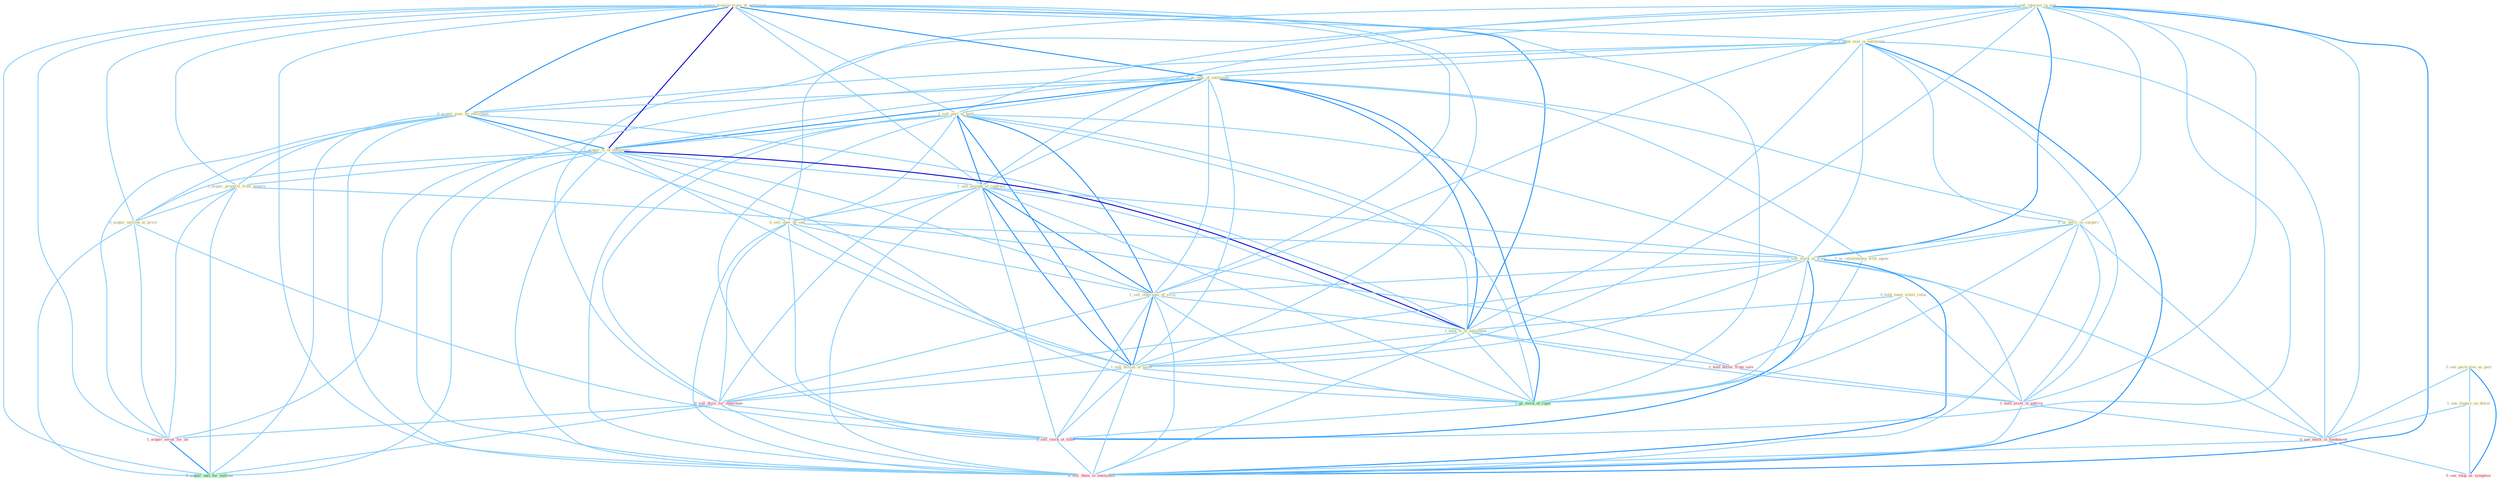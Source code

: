 Graph G{ 
    node
    [shape=polygon,style=filled,width=.5,height=.06,color="#BDFCC9",fixedsize=true,fontsize=4,
    fontcolor="#2f4f4f"];
    {node
    [color="#ffffe0", fontcolor="#8b7d6b"] "0_hold_meet_while_refus " "1_sell_interest_in_unit " "1_acquir_treasur-trove_of_entitynam " "1_seek_seat_in_entitynam " "1_us_logo_of_entitynam " "0_see_parti-give_as_part " "0_us_devic_in_surgeri " "0_acquir_year_by_entitynam " "1_sell_part_of_hold " "1_acquir_%_of_entitynam " "1_us_relationship_with_agenc " "1_sell_amount_of_contract " "0_acquir_properti_from_govern " "0_sell_oper_by_end " "1_sell_stock_in_trust " "1_sell_othernum_of_strip " "1_hold_%_of_entitynam " "1_see_impact_on_dollar " "0_acquir_million_at_price " "1_sell_billion_of_asset "}
{node [color="#fff0f5", fontcolor="#b22222"] "0_sell_divis_for_othernum " "1_acquir_secur_for_an " "1_hold_dollar_from_sale " "0_hold_asset_in_anticip " "0_sell_stock_at_time " "0_see_anyth_in_fundament " "0_see_shop_as_symptom " "0_sell_them_in_entitynam "}
edge [color="#B0E2FF"];

	"0_hold_meet_while_refus " -- "1_hold_%_of_entitynam " [w="1", color="#87cefa" ];
	"0_hold_meet_while_refus " -- "1_hold_dollar_from_sale " [w="1", color="#87cefa" ];
	"0_hold_meet_while_refus " -- "0_hold_asset_in_anticip " [w="1", color="#87cefa" ];
	"1_sell_interest_in_unit " -- "1_seek_seat_in_entitynam " [w="1", color="#87cefa" ];
	"1_sell_interest_in_unit " -- "0_us_devic_in_surgeri " [w="1", color="#87cefa" ];
	"1_sell_interest_in_unit " -- "1_sell_part_of_hold " [w="1", color="#87cefa" ];
	"1_sell_interest_in_unit " -- "1_sell_amount_of_contract " [w="1", color="#87cefa" ];
	"1_sell_interest_in_unit " -- "0_sell_oper_by_end " [w="1", color="#87cefa" ];
	"1_sell_interest_in_unit " -- "1_sell_stock_in_trust " [w="2", color="#1e90ff" , len=0.8];
	"1_sell_interest_in_unit " -- "1_sell_othernum_of_strip " [w="1", color="#87cefa" ];
	"1_sell_interest_in_unit " -- "1_sell_billion_of_asset " [w="1", color="#87cefa" ];
	"1_sell_interest_in_unit " -- "0_sell_divis_for_othernum " [w="1", color="#87cefa" ];
	"1_sell_interest_in_unit " -- "0_hold_asset_in_anticip " [w="1", color="#87cefa" ];
	"1_sell_interest_in_unit " -- "0_sell_stock_at_time " [w="1", color="#87cefa" ];
	"1_sell_interest_in_unit " -- "0_see_anyth_in_fundament " [w="1", color="#87cefa" ];
	"1_sell_interest_in_unit " -- "0_sell_them_in_entitynam " [w="2", color="#1e90ff" , len=0.8];
	"1_acquir_treasur-trove_of_entitynam " -- "1_seek_seat_in_entitynam " [w="1", color="#87cefa" ];
	"1_acquir_treasur-trove_of_entitynam " -- "1_us_logo_of_entitynam " [w="2", color="#1e90ff" , len=0.8];
	"1_acquir_treasur-trove_of_entitynam " -- "0_acquir_year_by_entitynam " [w="2", color="#1e90ff" , len=0.8];
	"1_acquir_treasur-trove_of_entitynam " -- "1_sell_part_of_hold " [w="1", color="#87cefa" ];
	"1_acquir_treasur-trove_of_entitynam " -- "1_acquir_%_of_entitynam " [w="3", color="#0000cd" , len=0.6];
	"1_acquir_treasur-trove_of_entitynam " -- "1_sell_amount_of_contract " [w="1", color="#87cefa" ];
	"1_acquir_treasur-trove_of_entitynam " -- "0_acquir_properti_from_govern " [w="1", color="#87cefa" ];
	"1_acquir_treasur-trove_of_entitynam " -- "1_sell_othernum_of_strip " [w="1", color="#87cefa" ];
	"1_acquir_treasur-trove_of_entitynam " -- "1_hold_%_of_entitynam " [w="2", color="#1e90ff" , len=0.8];
	"1_acquir_treasur-trove_of_entitynam " -- "0_acquir_million_at_price " [w="1", color="#87cefa" ];
	"1_acquir_treasur-trove_of_entitynam " -- "1_sell_billion_of_asset " [w="1", color="#87cefa" ];
	"1_acquir_treasur-trove_of_entitynam " -- "1_acquir_secur_for_an " [w="1", color="#87cefa" ];
	"1_acquir_treasur-trove_of_entitynam " -- "1_us_stock_of_capit " [w="1", color="#87cefa" ];
	"1_acquir_treasur-trove_of_entitynam " -- "0_acquir_unit_for_million " [w="1", color="#87cefa" ];
	"1_acquir_treasur-trove_of_entitynam " -- "0_sell_them_in_entitynam " [w="1", color="#87cefa" ];
	"1_seek_seat_in_entitynam " -- "1_us_logo_of_entitynam " [w="1", color="#87cefa" ];
	"1_seek_seat_in_entitynam " -- "0_us_devic_in_surgeri " [w="1", color="#87cefa" ];
	"1_seek_seat_in_entitynam " -- "0_acquir_year_by_entitynam " [w="1", color="#87cefa" ];
	"1_seek_seat_in_entitynam " -- "1_acquir_%_of_entitynam " [w="1", color="#87cefa" ];
	"1_seek_seat_in_entitynam " -- "1_sell_stock_in_trust " [w="1", color="#87cefa" ];
	"1_seek_seat_in_entitynam " -- "1_hold_%_of_entitynam " [w="1", color="#87cefa" ];
	"1_seek_seat_in_entitynam " -- "0_hold_asset_in_anticip " [w="1", color="#87cefa" ];
	"1_seek_seat_in_entitynam " -- "0_see_anyth_in_fundament " [w="1", color="#87cefa" ];
	"1_seek_seat_in_entitynam " -- "0_sell_them_in_entitynam " [w="2", color="#1e90ff" , len=0.8];
	"1_us_logo_of_entitynam " -- "0_us_devic_in_surgeri " [w="1", color="#87cefa" ];
	"1_us_logo_of_entitynam " -- "0_acquir_year_by_entitynam " [w="1", color="#87cefa" ];
	"1_us_logo_of_entitynam " -- "1_sell_part_of_hold " [w="1", color="#87cefa" ];
	"1_us_logo_of_entitynam " -- "1_acquir_%_of_entitynam " [w="2", color="#1e90ff" , len=0.8];
	"1_us_logo_of_entitynam " -- "1_us_relationship_with_agenc " [w="1", color="#87cefa" ];
	"1_us_logo_of_entitynam " -- "1_sell_amount_of_contract " [w="1", color="#87cefa" ];
	"1_us_logo_of_entitynam " -- "1_sell_othernum_of_strip " [w="1", color="#87cefa" ];
	"1_us_logo_of_entitynam " -- "1_hold_%_of_entitynam " [w="2", color="#1e90ff" , len=0.8];
	"1_us_logo_of_entitynam " -- "1_sell_billion_of_asset " [w="1", color="#87cefa" ];
	"1_us_logo_of_entitynam " -- "1_us_stock_of_capit " [w="2", color="#1e90ff" , len=0.8];
	"1_us_logo_of_entitynam " -- "0_sell_them_in_entitynam " [w="1", color="#87cefa" ];
	"0_see_parti-give_as_part " -- "1_see_impact_on_dollar " [w="1", color="#87cefa" ];
	"0_see_parti-give_as_part " -- "0_see_anyth_in_fundament " [w="1", color="#87cefa" ];
	"0_see_parti-give_as_part " -- "0_see_shop_as_symptom " [w="2", color="#1e90ff" , len=0.8];
	"0_us_devic_in_surgeri " -- "1_us_relationship_with_agenc " [w="1", color="#87cefa" ];
	"0_us_devic_in_surgeri " -- "1_sell_stock_in_trust " [w="1", color="#87cefa" ];
	"0_us_devic_in_surgeri " -- "1_us_stock_of_capit " [w="1", color="#87cefa" ];
	"0_us_devic_in_surgeri " -- "0_hold_asset_in_anticip " [w="1", color="#87cefa" ];
	"0_us_devic_in_surgeri " -- "0_see_anyth_in_fundament " [w="1", color="#87cefa" ];
	"0_us_devic_in_surgeri " -- "0_sell_them_in_entitynam " [w="1", color="#87cefa" ];
	"0_acquir_year_by_entitynam " -- "1_acquir_%_of_entitynam " [w="2", color="#1e90ff" , len=0.8];
	"0_acquir_year_by_entitynam " -- "0_acquir_properti_from_govern " [w="1", color="#87cefa" ];
	"0_acquir_year_by_entitynam " -- "0_sell_oper_by_end " [w="1", color="#87cefa" ];
	"0_acquir_year_by_entitynam " -- "1_hold_%_of_entitynam " [w="1", color="#87cefa" ];
	"0_acquir_year_by_entitynam " -- "0_acquir_million_at_price " [w="1", color="#87cefa" ];
	"0_acquir_year_by_entitynam " -- "1_acquir_secur_for_an " [w="1", color="#87cefa" ];
	"0_acquir_year_by_entitynam " -- "0_acquir_unit_for_million " [w="1", color="#87cefa" ];
	"0_acquir_year_by_entitynam " -- "0_sell_them_in_entitynam " [w="1", color="#87cefa" ];
	"1_sell_part_of_hold " -- "1_acquir_%_of_entitynam " [w="1", color="#87cefa" ];
	"1_sell_part_of_hold " -- "1_sell_amount_of_contract " [w="2", color="#1e90ff" , len=0.8];
	"1_sell_part_of_hold " -- "0_sell_oper_by_end " [w="1", color="#87cefa" ];
	"1_sell_part_of_hold " -- "1_sell_stock_in_trust " [w="1", color="#87cefa" ];
	"1_sell_part_of_hold " -- "1_sell_othernum_of_strip " [w="2", color="#1e90ff" , len=0.8];
	"1_sell_part_of_hold " -- "1_hold_%_of_entitynam " [w="1", color="#87cefa" ];
	"1_sell_part_of_hold " -- "1_sell_billion_of_asset " [w="2", color="#1e90ff" , len=0.8];
	"1_sell_part_of_hold " -- "0_sell_divis_for_othernum " [w="1", color="#87cefa" ];
	"1_sell_part_of_hold " -- "1_us_stock_of_capit " [w="1", color="#87cefa" ];
	"1_sell_part_of_hold " -- "0_sell_stock_at_time " [w="1", color="#87cefa" ];
	"1_sell_part_of_hold " -- "0_sell_them_in_entitynam " [w="1", color="#87cefa" ];
	"1_acquir_%_of_entitynam " -- "1_sell_amount_of_contract " [w="1", color="#87cefa" ];
	"1_acquir_%_of_entitynam " -- "0_acquir_properti_from_govern " [w="1", color="#87cefa" ];
	"1_acquir_%_of_entitynam " -- "1_sell_othernum_of_strip " [w="1", color="#87cefa" ];
	"1_acquir_%_of_entitynam " -- "1_hold_%_of_entitynam " [w="3", color="#0000cd" , len=0.6];
	"1_acquir_%_of_entitynam " -- "0_acquir_million_at_price " [w="1", color="#87cefa" ];
	"1_acquir_%_of_entitynam " -- "1_sell_billion_of_asset " [w="1", color="#87cefa" ];
	"1_acquir_%_of_entitynam " -- "1_acquir_secur_for_an " [w="1", color="#87cefa" ];
	"1_acquir_%_of_entitynam " -- "1_us_stock_of_capit " [w="1", color="#87cefa" ];
	"1_acquir_%_of_entitynam " -- "0_acquir_unit_for_million " [w="1", color="#87cefa" ];
	"1_acquir_%_of_entitynam " -- "0_sell_them_in_entitynam " [w="1", color="#87cefa" ];
	"1_us_relationship_with_agenc " -- "1_us_stock_of_capit " [w="1", color="#87cefa" ];
	"1_sell_amount_of_contract " -- "0_sell_oper_by_end " [w="1", color="#87cefa" ];
	"1_sell_amount_of_contract " -- "1_sell_stock_in_trust " [w="1", color="#87cefa" ];
	"1_sell_amount_of_contract " -- "1_sell_othernum_of_strip " [w="2", color="#1e90ff" , len=0.8];
	"1_sell_amount_of_contract " -- "1_hold_%_of_entitynam " [w="1", color="#87cefa" ];
	"1_sell_amount_of_contract " -- "1_sell_billion_of_asset " [w="2", color="#1e90ff" , len=0.8];
	"1_sell_amount_of_contract " -- "0_sell_divis_for_othernum " [w="1", color="#87cefa" ];
	"1_sell_amount_of_contract " -- "1_us_stock_of_capit " [w="1", color="#87cefa" ];
	"1_sell_amount_of_contract " -- "0_sell_stock_at_time " [w="1", color="#87cefa" ];
	"1_sell_amount_of_contract " -- "0_sell_them_in_entitynam " [w="1", color="#87cefa" ];
	"0_acquir_properti_from_govern " -- "0_acquir_million_at_price " [w="1", color="#87cefa" ];
	"0_acquir_properti_from_govern " -- "1_acquir_secur_for_an " [w="1", color="#87cefa" ];
	"0_acquir_properti_from_govern " -- "1_hold_dollar_from_sale " [w="1", color="#87cefa" ];
	"0_acquir_properti_from_govern " -- "0_acquir_unit_for_million " [w="1", color="#87cefa" ];
	"0_sell_oper_by_end " -- "1_sell_stock_in_trust " [w="1", color="#87cefa" ];
	"0_sell_oper_by_end " -- "1_sell_othernum_of_strip " [w="1", color="#87cefa" ];
	"0_sell_oper_by_end " -- "1_sell_billion_of_asset " [w="1", color="#87cefa" ];
	"0_sell_oper_by_end " -- "0_sell_divis_for_othernum " [w="1", color="#87cefa" ];
	"0_sell_oper_by_end " -- "0_sell_stock_at_time " [w="1", color="#87cefa" ];
	"0_sell_oper_by_end " -- "0_sell_them_in_entitynam " [w="1", color="#87cefa" ];
	"1_sell_stock_in_trust " -- "1_sell_othernum_of_strip " [w="1", color="#87cefa" ];
	"1_sell_stock_in_trust " -- "1_sell_billion_of_asset " [w="1", color="#87cefa" ];
	"1_sell_stock_in_trust " -- "0_sell_divis_for_othernum " [w="1", color="#87cefa" ];
	"1_sell_stock_in_trust " -- "1_us_stock_of_capit " [w="1", color="#87cefa" ];
	"1_sell_stock_in_trust " -- "0_hold_asset_in_anticip " [w="1", color="#87cefa" ];
	"1_sell_stock_in_trust " -- "0_sell_stock_at_time " [w="2", color="#1e90ff" , len=0.8];
	"1_sell_stock_in_trust " -- "0_see_anyth_in_fundament " [w="1", color="#87cefa" ];
	"1_sell_stock_in_trust " -- "0_sell_them_in_entitynam " [w="2", color="#1e90ff" , len=0.8];
	"1_sell_othernum_of_strip " -- "1_hold_%_of_entitynam " [w="1", color="#87cefa" ];
	"1_sell_othernum_of_strip " -- "1_sell_billion_of_asset " [w="2", color="#1e90ff" , len=0.8];
	"1_sell_othernum_of_strip " -- "0_sell_divis_for_othernum " [w="1", color="#87cefa" ];
	"1_sell_othernum_of_strip " -- "1_us_stock_of_capit " [w="1", color="#87cefa" ];
	"1_sell_othernum_of_strip " -- "0_sell_stock_at_time " [w="1", color="#87cefa" ];
	"1_sell_othernum_of_strip " -- "0_sell_them_in_entitynam " [w="1", color="#87cefa" ];
	"1_hold_%_of_entitynam " -- "1_sell_billion_of_asset " [w="1", color="#87cefa" ];
	"1_hold_%_of_entitynam " -- "1_us_stock_of_capit " [w="1", color="#87cefa" ];
	"1_hold_%_of_entitynam " -- "1_hold_dollar_from_sale " [w="1", color="#87cefa" ];
	"1_hold_%_of_entitynam " -- "0_hold_asset_in_anticip " [w="1", color="#87cefa" ];
	"1_hold_%_of_entitynam " -- "0_sell_them_in_entitynam " [w="1", color="#87cefa" ];
	"1_see_impact_on_dollar " -- "0_see_anyth_in_fundament " [w="1", color="#87cefa" ];
	"1_see_impact_on_dollar " -- "0_see_shop_as_symptom " [w="1", color="#87cefa" ];
	"0_acquir_million_at_price " -- "1_acquir_secur_for_an " [w="1", color="#87cefa" ];
	"0_acquir_million_at_price " -- "0_sell_stock_at_time " [w="1", color="#87cefa" ];
	"0_acquir_million_at_price " -- "0_acquir_unit_for_million " [w="1", color="#87cefa" ];
	"1_sell_billion_of_asset " -- "0_sell_divis_for_othernum " [w="1", color="#87cefa" ];
	"1_sell_billion_of_asset " -- "1_us_stock_of_capit " [w="1", color="#87cefa" ];
	"1_sell_billion_of_asset " -- "0_sell_stock_at_time " [w="1", color="#87cefa" ];
	"1_sell_billion_of_asset " -- "0_sell_them_in_entitynam " [w="1", color="#87cefa" ];
	"0_sell_divis_for_othernum " -- "1_acquir_secur_for_an " [w="1", color="#87cefa" ];
	"0_sell_divis_for_othernum " -- "0_sell_stock_at_time " [w="1", color="#87cefa" ];
	"0_sell_divis_for_othernum " -- "0_acquir_unit_for_million " [w="1", color="#87cefa" ];
	"0_sell_divis_for_othernum " -- "0_sell_them_in_entitynam " [w="1", color="#87cefa" ];
	"1_acquir_secur_for_an " -- "0_acquir_unit_for_million " [w="2", color="#1e90ff" , len=0.8];
	"1_us_stock_of_capit " -- "0_sell_stock_at_time " [w="1", color="#87cefa" ];
	"1_hold_dollar_from_sale " -- "0_hold_asset_in_anticip " [w="1", color="#87cefa" ];
	"0_hold_asset_in_anticip " -- "0_see_anyth_in_fundament " [w="1", color="#87cefa" ];
	"0_hold_asset_in_anticip " -- "0_sell_them_in_entitynam " [w="1", color="#87cefa" ];
	"0_sell_stock_at_time " -- "0_sell_them_in_entitynam " [w="1", color="#87cefa" ];
	"0_see_anyth_in_fundament " -- "0_see_shop_as_symptom " [w="1", color="#87cefa" ];
	"0_see_anyth_in_fundament " -- "0_sell_them_in_entitynam " [w="1", color="#87cefa" ];
}